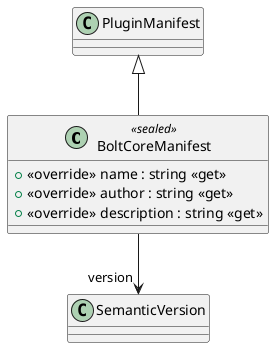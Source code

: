 @startuml
class BoltCoreManifest <<sealed>> {
    + <<override>> name : string <<get>>
    + <<override>> author : string <<get>>
    + <<override>> description : string <<get>>
}
PluginManifest <|-- BoltCoreManifest
BoltCoreManifest --> "version" SemanticVersion
@enduml
